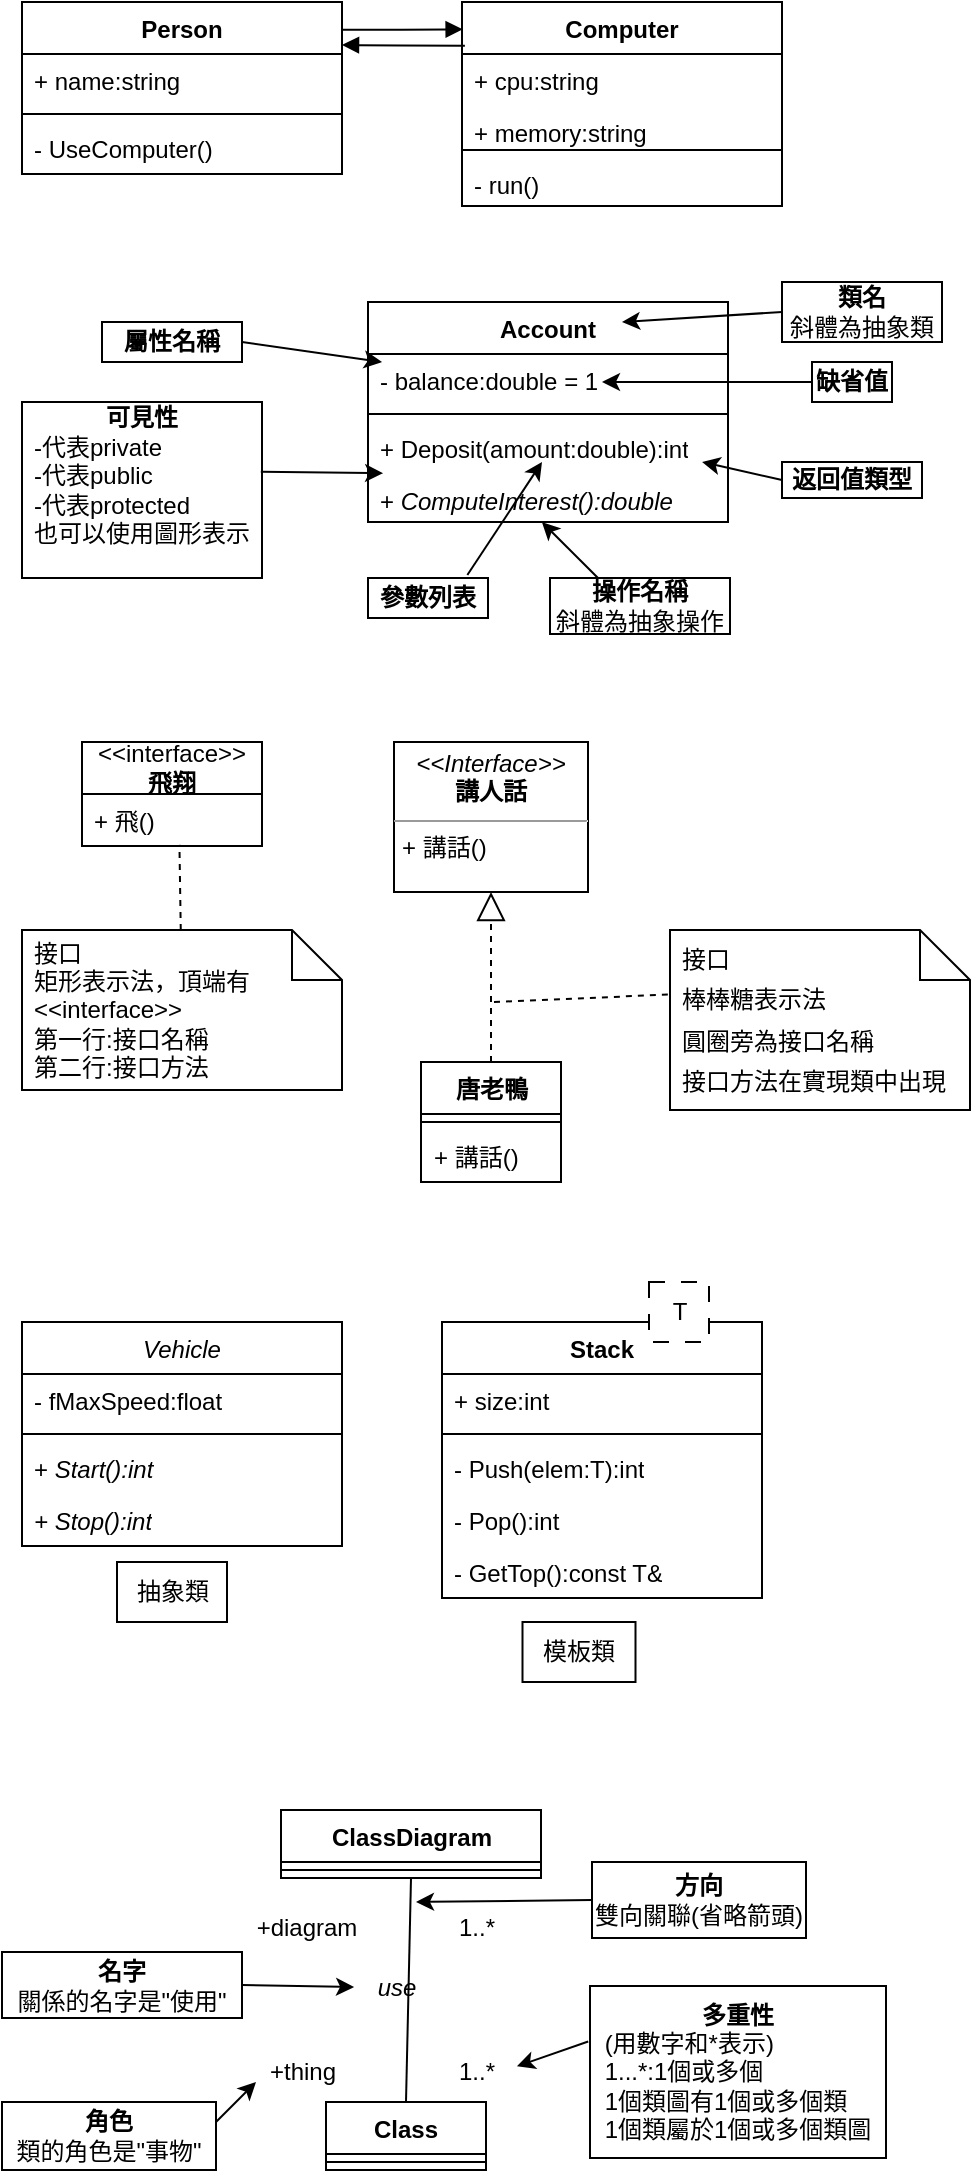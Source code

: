 <mxfile version="22.0.8" type="google">
  <diagram name="第 1 页" id="3IfY_D_FFqPhEM_dSeU6">
    <mxGraphModel grid="1" page="1" gridSize="10" guides="1" tooltips="1" connect="1" arrows="1" fold="1" pageScale="1" pageWidth="827" pageHeight="1169" math="0" shadow="0">
      <root>
        <mxCell id="0" />
        <mxCell id="1" parent="0" />
        <mxCell id="l9RdnWYVBiwMJkqfv5St-1" value="Person" style="swimlane;fontStyle=1;align=center;verticalAlign=top;childLayout=stackLayout;horizontal=1;startSize=26;horizontalStack=0;resizeParent=1;resizeParentMax=0;resizeLast=0;collapsible=1;marginBottom=0;whiteSpace=wrap;html=1;" vertex="1" parent="1">
          <mxGeometry x="10" y="20" width="160" height="86" as="geometry" />
        </mxCell>
        <mxCell id="l9RdnWYVBiwMJkqfv5St-2" value="+ name:string" style="text;strokeColor=none;fillColor=none;align=left;verticalAlign=top;spacingLeft=4;spacingRight=4;overflow=hidden;rotatable=0;points=[[0,0.5],[1,0.5]];portConstraint=eastwest;whiteSpace=wrap;html=1;" vertex="1" parent="l9RdnWYVBiwMJkqfv5St-1">
          <mxGeometry y="26" width="160" height="26" as="geometry" />
        </mxCell>
        <mxCell id="l9RdnWYVBiwMJkqfv5St-3" value="" style="line;strokeWidth=1;fillColor=none;align=left;verticalAlign=middle;spacingTop=-1;spacingLeft=3;spacingRight=3;rotatable=0;labelPosition=right;points=[];portConstraint=eastwest;strokeColor=inherit;" vertex="1" parent="l9RdnWYVBiwMJkqfv5St-1">
          <mxGeometry y="52" width="160" height="8" as="geometry" />
        </mxCell>
        <mxCell id="l9RdnWYVBiwMJkqfv5St-4" value="- UseComputer()" style="text;strokeColor=none;fillColor=none;align=left;verticalAlign=top;spacingLeft=4;spacingRight=4;overflow=hidden;rotatable=0;points=[[0,0.5],[1,0.5]];portConstraint=eastwest;whiteSpace=wrap;html=1;" vertex="1" parent="l9RdnWYVBiwMJkqfv5St-1">
          <mxGeometry y="60" width="160" height="26" as="geometry" />
        </mxCell>
        <mxCell id="l9RdnWYVBiwMJkqfv5St-5" value="Computer" style="swimlane;fontStyle=1;align=center;verticalAlign=top;childLayout=stackLayout;horizontal=1;startSize=26;horizontalStack=0;resizeParent=1;resizeParentMax=0;resizeLast=0;collapsible=1;marginBottom=0;whiteSpace=wrap;html=1;" vertex="1" parent="1">
          <mxGeometry x="230" y="20" width="160" height="102" as="geometry" />
        </mxCell>
        <mxCell id="l9RdnWYVBiwMJkqfv5St-6" value="+ cpu:string" style="text;strokeColor=none;fillColor=none;align=left;verticalAlign=top;spacingLeft=4;spacingRight=4;overflow=hidden;rotatable=0;points=[[0,0.5],[1,0.5]];portConstraint=eastwest;whiteSpace=wrap;html=1;" vertex="1" parent="l9RdnWYVBiwMJkqfv5St-5">
          <mxGeometry y="26" width="160" height="26" as="geometry" />
        </mxCell>
        <mxCell id="l9RdnWYVBiwMJkqfv5St-9" value="+ memory:string" style="text;strokeColor=none;fillColor=none;align=left;verticalAlign=top;spacingLeft=4;spacingRight=4;overflow=hidden;rotatable=0;points=[[0,0.5],[1,0.5]];portConstraint=eastwest;whiteSpace=wrap;html=1;" vertex="1" parent="l9RdnWYVBiwMJkqfv5St-5">
          <mxGeometry y="52" width="160" height="18" as="geometry" />
        </mxCell>
        <mxCell id="l9RdnWYVBiwMJkqfv5St-7" value="" style="line;strokeWidth=1;fillColor=none;align=left;verticalAlign=middle;spacingTop=-1;spacingLeft=3;spacingRight=3;rotatable=0;labelPosition=right;points=[];portConstraint=eastwest;strokeColor=inherit;" vertex="1" parent="l9RdnWYVBiwMJkqfv5St-5">
          <mxGeometry y="70" width="160" height="8" as="geometry" />
        </mxCell>
        <mxCell id="l9RdnWYVBiwMJkqfv5St-8" value="- run()" style="text;strokeColor=none;fillColor=none;align=left;verticalAlign=top;spacingLeft=4;spacingRight=4;overflow=hidden;rotatable=0;points=[[0,0.5],[1,0.5]];portConstraint=eastwest;whiteSpace=wrap;html=1;" vertex="1" parent="l9RdnWYVBiwMJkqfv5St-5">
          <mxGeometry y="78" width="160" height="24" as="geometry" />
        </mxCell>
        <mxCell id="l9RdnWYVBiwMJkqfv5St-13" value="Account" style="swimlane;fontStyle=1;align=center;verticalAlign=top;childLayout=stackLayout;horizontal=1;startSize=26;horizontalStack=0;resizeParent=1;resizeParentMax=0;resizeLast=0;collapsible=1;marginBottom=0;whiteSpace=wrap;html=1;" vertex="1" parent="1">
          <mxGeometry x="183" y="170" width="180" height="110" as="geometry" />
        </mxCell>
        <mxCell id="l9RdnWYVBiwMJkqfv5St-14" value="- balance:double = 1" style="text;strokeColor=none;fillColor=none;align=left;verticalAlign=top;spacingLeft=4;spacingRight=4;overflow=hidden;rotatable=0;points=[[0,0.5],[1,0.5]];portConstraint=eastwest;whiteSpace=wrap;html=1;" vertex="1" parent="l9RdnWYVBiwMJkqfv5St-13">
          <mxGeometry y="26" width="180" height="26" as="geometry" />
        </mxCell>
        <mxCell id="l9RdnWYVBiwMJkqfv5St-15" value="" style="line;strokeWidth=1;fillColor=none;align=left;verticalAlign=middle;spacingTop=-1;spacingLeft=3;spacingRight=3;rotatable=0;labelPosition=right;points=[];portConstraint=eastwest;strokeColor=inherit;" vertex="1" parent="l9RdnWYVBiwMJkqfv5St-13">
          <mxGeometry y="52" width="180" height="8" as="geometry" />
        </mxCell>
        <mxCell id="l9RdnWYVBiwMJkqfv5St-16" value="+ Deposit(amount:double):int" style="text;strokeColor=none;fillColor=none;align=left;verticalAlign=top;spacingLeft=4;spacingRight=4;overflow=hidden;rotatable=0;points=[[0,0.5],[1,0.5]];portConstraint=eastwest;whiteSpace=wrap;html=1;" vertex="1" parent="l9RdnWYVBiwMJkqfv5St-13">
          <mxGeometry y="60" width="180" height="26" as="geometry" />
        </mxCell>
        <mxCell id="l9RdnWYVBiwMJkqfv5St-23" value="" style="endArrow=classic;html=1;rounded=0;exitX=0.828;exitY=-0.074;exitDx=0;exitDy=0;exitPerimeter=0;" edge="1" parent="l9RdnWYVBiwMJkqfv5St-13" source="l9RdnWYVBiwMJkqfv5St-22">
          <mxGeometry width="50" height="50" relative="1" as="geometry">
            <mxPoint x="37" y="130" as="sourcePoint" />
            <mxPoint x="87" y="80" as="targetPoint" />
          </mxGeometry>
        </mxCell>
        <mxCell id="l9RdnWYVBiwMJkqfv5St-25" value="" style="endArrow=classic;html=1;rounded=0;entryX=0.483;entryY=1;entryDx=0;entryDy=0;entryPerimeter=0;" edge="1" parent="l9RdnWYVBiwMJkqfv5St-13" target="l9RdnWYVBiwMJkqfv5St-17">
          <mxGeometry width="50" height="50" relative="1" as="geometry">
            <mxPoint x="117" y="140" as="sourcePoint" />
            <mxPoint x="167" y="90" as="targetPoint" />
          </mxGeometry>
        </mxCell>
        <mxCell id="l9RdnWYVBiwMJkqfv5St-17" value="+ &lt;i&gt;ComputeInterest():double&lt;/i&gt;" style="text;strokeColor=none;fillColor=none;align=left;verticalAlign=top;spacingLeft=4;spacingRight=4;overflow=hidden;rotatable=0;points=[[0,0.5],[1,0.5]];portConstraint=eastwest;whiteSpace=wrap;html=1;" vertex="1" parent="l9RdnWYVBiwMJkqfv5St-13">
          <mxGeometry y="86" width="180" height="24" as="geometry" />
        </mxCell>
        <mxCell id="l9RdnWYVBiwMJkqfv5St-18" value="&lt;b&gt;屬性名稱&lt;/b&gt;" style="rounded=0;whiteSpace=wrap;html=1;" vertex="1" parent="1">
          <mxGeometry x="50" y="180" width="70" height="20" as="geometry" />
        </mxCell>
        <mxCell id="l9RdnWYVBiwMJkqfv5St-19" value="" style="endArrow=classic;html=1;rounded=0;exitX=1;exitY=0.5;exitDx=0;exitDy=0;entryX=0.039;entryY=0.154;entryDx=0;entryDy=0;entryPerimeter=0;" edge="1" parent="1" source="l9RdnWYVBiwMJkqfv5St-18" target="l9RdnWYVBiwMJkqfv5St-14">
          <mxGeometry width="50" height="50" relative="1" as="geometry">
            <mxPoint x="180" y="260" as="sourcePoint" />
            <mxPoint x="200" y="200" as="targetPoint" />
          </mxGeometry>
        </mxCell>
        <mxCell id="l9RdnWYVBiwMJkqfv5St-20" value="&lt;b&gt;可見性&lt;/b&gt;&lt;br&gt;&lt;div style=&quot;font-weight: bold; text-align: left;&quot;&gt;&lt;span style=&quot;background-color: initial; font-weight: normal;&quot;&gt;-代表private&lt;/span&gt;&lt;/div&gt;&lt;div style=&quot;text-align: left;&quot;&gt;&lt;span style=&quot;border-color: var(--border-color); text-align: center;&quot;&gt;&lt;div style=&quot;border-color: var(--border-color); text-align: left;&quot;&gt;-代表public&lt;/div&gt;&lt;div style=&quot;&quot;&gt;&lt;span style=&quot;border-color: var(--border-color); background-color: initial;&quot;&gt;&lt;span style=&quot;font-weight: normal; border-color: var(--border-color);&quot;&gt;&lt;div style=&quot;border-color: var(--border-color); text-align: left;&quot;&gt;-代表protected&lt;/div&gt;&lt;div style=&quot;border-color: var(--border-color); text-align: left;&quot;&gt;也可以使用圖形表示&lt;/div&gt;&lt;div&gt;&lt;span style=&quot;border-color: var(--border-color); background-color: initial; font-weight: normal;&quot;&gt;&lt;br&gt;&lt;/span&gt;&lt;/div&gt;&lt;/span&gt;&lt;/span&gt;&lt;/div&gt;&lt;/span&gt;&lt;/div&gt;" style="rounded=0;whiteSpace=wrap;html=1;" vertex="1" parent="1">
          <mxGeometry x="10" y="220" width="120" height="88" as="geometry" />
        </mxCell>
        <mxCell id="l9RdnWYVBiwMJkqfv5St-21" value="" style="endArrow=classic;html=1;rounded=0;exitX=0.995;exitY=0.396;exitDx=0;exitDy=0;entryX=0.042;entryY=0.985;entryDx=0;entryDy=0;entryPerimeter=0;exitPerimeter=0;" edge="1" parent="1" source="l9RdnWYVBiwMJkqfv5St-20" target="l9RdnWYVBiwMJkqfv5St-16">
          <mxGeometry width="50" height="50" relative="1" as="geometry">
            <mxPoint x="140" y="290" as="sourcePoint" />
            <mxPoint x="190" y="240" as="targetPoint" />
          </mxGeometry>
        </mxCell>
        <mxCell id="l9RdnWYVBiwMJkqfv5St-22" value="&lt;b&gt;參數列表&lt;/b&gt;" style="rounded=0;whiteSpace=wrap;html=1;" vertex="1" parent="1">
          <mxGeometry x="183" y="308" width="60" height="20" as="geometry" />
        </mxCell>
        <mxCell id="l9RdnWYVBiwMJkqfv5St-24" value="&lt;b&gt;操作名稱&lt;/b&gt;&lt;br&gt;斜體為抽象操作" style="rounded=0;whiteSpace=wrap;html=1;" vertex="1" parent="1">
          <mxGeometry x="274" y="308" width="90" height="28" as="geometry" />
        </mxCell>
        <mxCell id="l9RdnWYVBiwMJkqfv5St-26" value="&lt;b&gt;返回值類型&lt;/b&gt;" style="rounded=0;whiteSpace=wrap;html=1;" vertex="1" parent="1">
          <mxGeometry x="390" y="250" width="70" height="18" as="geometry" />
        </mxCell>
        <mxCell id="l9RdnWYVBiwMJkqfv5St-27" value="" style="endArrow=classic;html=1;rounded=0;exitX=0;exitY=0.5;exitDx=0;exitDy=0;entryX=0.928;entryY=0.769;entryDx=0;entryDy=0;entryPerimeter=0;" edge="1" parent="1" source="l9RdnWYVBiwMJkqfv5St-26" target="l9RdnWYVBiwMJkqfv5St-16">
          <mxGeometry width="50" height="50" relative="1" as="geometry">
            <mxPoint x="370" y="290" as="sourcePoint" />
            <mxPoint x="350" y="240" as="targetPoint" />
          </mxGeometry>
        </mxCell>
        <mxCell id="l9RdnWYVBiwMJkqfv5St-28" value="&lt;b&gt;缺省值&lt;/b&gt;" style="rounded=0;whiteSpace=wrap;html=1;" vertex="1" parent="1">
          <mxGeometry x="405" y="200" width="40" height="20" as="geometry" />
        </mxCell>
        <mxCell id="l9RdnWYVBiwMJkqfv5St-29" value="" style="endArrow=classic;html=1;rounded=0;entryX=0.65;entryY=0.538;entryDx=0;entryDy=0;entryPerimeter=0;exitX=0;exitY=0.5;exitDx=0;exitDy=0;" edge="1" parent="1" source="l9RdnWYVBiwMJkqfv5St-28" target="l9RdnWYVBiwMJkqfv5St-14">
          <mxGeometry width="50" height="50" relative="1" as="geometry">
            <mxPoint x="370" y="250" as="sourcePoint" />
            <mxPoint x="420" y="200" as="targetPoint" />
          </mxGeometry>
        </mxCell>
        <mxCell id="l9RdnWYVBiwMJkqfv5St-30" value="&lt;b&gt;類名&lt;/b&gt;&lt;br&gt;斜體為抽象類" style="rounded=0;whiteSpace=wrap;html=1;" vertex="1" parent="1">
          <mxGeometry x="390" y="160" width="80" height="30" as="geometry" />
        </mxCell>
        <mxCell id="l9RdnWYVBiwMJkqfv5St-31" value="" style="endArrow=classic;html=1;rounded=0;exitX=0;exitY=0.5;exitDx=0;exitDy=0;" edge="1" parent="1" source="l9RdnWYVBiwMJkqfv5St-30">
          <mxGeometry width="50" height="50" relative="1" as="geometry">
            <mxPoint x="340" y="200" as="sourcePoint" />
            <mxPoint x="310" y="180" as="targetPoint" />
          </mxGeometry>
        </mxCell>
        <mxCell id="l9RdnWYVBiwMJkqfv5St-32" value="&amp;lt;&amp;lt;interface&amp;gt;&amp;gt;&lt;br&gt;&lt;b&gt;飛翔&lt;/b&gt;" style="swimlane;fontStyle=0;childLayout=stackLayout;horizontal=1;startSize=26;fillColor=none;horizontalStack=0;resizeParent=1;resizeParentMax=0;resizeLast=0;collapsible=1;marginBottom=0;whiteSpace=wrap;html=1;" vertex="1" parent="1">
          <mxGeometry x="40" y="390" width="90" height="52" as="geometry">
            <mxRectangle x="40" y="480" width="110" height="40" as="alternateBounds" />
          </mxGeometry>
        </mxCell>
        <mxCell id="l9RdnWYVBiwMJkqfv5St-33" value="+ 飛()" style="text;strokeColor=none;fillColor=none;align=left;verticalAlign=top;spacingLeft=4;spacingRight=4;overflow=hidden;rotatable=0;points=[[0,0.5],[1,0.5]];portConstraint=eastwest;whiteSpace=wrap;html=1;" vertex="1" parent="1">
          <mxGeometry x="40" y="416" width="140" height="26" as="geometry" />
        </mxCell>
        <mxCell id="l9RdnWYVBiwMJkqfv5St-44" value="" style="endArrow=block;endFill=1;html=1;edgeStyle=orthogonalEdgeStyle;align=left;verticalAlign=top;rounded=0;entryX=0.002;entryY=0.134;entryDx=0;entryDy=0;entryPerimeter=0;exitX=0.997;exitY=0.162;exitDx=0;exitDy=0;exitPerimeter=0;" edge="1" parent="1" source="l9RdnWYVBiwMJkqfv5St-1" target="l9RdnWYVBiwMJkqfv5St-5">
          <mxGeometry x="-1" relative="1" as="geometry">
            <mxPoint x="170" y="59" as="sourcePoint" />
            <mxPoint x="240" y="-51" as="targetPoint" />
          </mxGeometry>
        </mxCell>
        <mxCell id="l9RdnWYVBiwMJkqfv5St-46" value="" style="endArrow=block;endFill=1;html=1;edgeStyle=orthogonalEdgeStyle;align=left;verticalAlign=top;rounded=0;entryX=1;entryY=0.25;entryDx=0;entryDy=0;exitX=0.009;exitY=0.214;exitDx=0;exitDy=0;exitPerimeter=0;" edge="1" parent="1" source="l9RdnWYVBiwMJkqfv5St-5" target="l9RdnWYVBiwMJkqfv5St-1">
          <mxGeometry x="-1" relative="1" as="geometry">
            <mxPoint x="180" y="44" as="sourcePoint" />
            <mxPoint x="240" y="44" as="targetPoint" />
          </mxGeometry>
        </mxCell>
        <mxCell id="l9RdnWYVBiwMJkqfv5St-51" value="&lt;p style=&quot;margin:0px;margin-top:4px;text-align:center;&quot;&gt;&lt;i&gt;&amp;lt;&amp;lt;Interface&amp;gt;&amp;gt;&lt;/i&gt;&lt;br&gt;&lt;b&gt;講人話&lt;/b&gt;&lt;/p&gt;&lt;hr size=&quot;1&quot;&gt;&lt;p style=&quot;margin:0px;margin-left:4px;&quot;&gt;&lt;/p&gt;&lt;p style=&quot;margin:0px;margin-left:4px;&quot;&gt;+ 講話()&lt;/p&gt;" style="verticalAlign=top;align=left;overflow=fill;fontSize=12;fontFamily=Helvetica;html=1;whiteSpace=wrap;" vertex="1" parent="1">
          <mxGeometry x="196" y="390" width="97" height="75" as="geometry" />
        </mxCell>
        <mxCell id="l9RdnWYVBiwMJkqfv5St-52" value="唐老鴨" style="swimlane;fontStyle=1;align=center;verticalAlign=top;childLayout=stackLayout;horizontal=1;startSize=26;horizontalStack=0;resizeParent=1;resizeParentMax=0;resizeLast=0;collapsible=1;marginBottom=0;whiteSpace=wrap;html=1;" vertex="1" parent="1">
          <mxGeometry x="209.5" y="550" width="70" height="60" as="geometry" />
        </mxCell>
        <mxCell id="l9RdnWYVBiwMJkqfv5St-54" value="" style="line;strokeWidth=1;fillColor=none;align=left;verticalAlign=middle;spacingTop=-1;spacingLeft=3;spacingRight=3;rotatable=0;labelPosition=right;points=[];portConstraint=eastwest;strokeColor=inherit;" vertex="1" parent="l9RdnWYVBiwMJkqfv5St-52">
          <mxGeometry y="26" width="70" height="8" as="geometry" />
        </mxCell>
        <mxCell id="l9RdnWYVBiwMJkqfv5St-55" value="+ 講話()" style="text;strokeColor=none;fillColor=none;align=left;verticalAlign=top;spacingLeft=4;spacingRight=4;overflow=hidden;rotatable=0;points=[[0,0.5],[1,0.5]];portConstraint=eastwest;whiteSpace=wrap;html=1;" vertex="1" parent="l9RdnWYVBiwMJkqfv5St-52">
          <mxGeometry y="34" width="70" height="26" as="geometry" />
        </mxCell>
        <mxCell id="l9RdnWYVBiwMJkqfv5St-56" value="" style="endArrow=block;dashed=1;endFill=0;endSize=12;html=1;rounded=0;entryX=0.5;entryY=1;entryDx=0;entryDy=0;exitX=0.5;exitY=0;exitDx=0;exitDy=0;" edge="1" parent="1" source="l9RdnWYVBiwMJkqfv5St-52" target="l9RdnWYVBiwMJkqfv5St-51">
          <mxGeometry width="160" relative="1" as="geometry">
            <mxPoint x="186" y="510" as="sourcePoint" />
            <mxPoint x="346" y="510" as="targetPoint" />
          </mxGeometry>
        </mxCell>
        <mxCell id="l9RdnWYVBiwMJkqfv5St-59" value="" style="endArrow=none;dashed=1;html=1;rounded=0;entryX=0.004;entryY=0.358;entryDx=0;entryDy=0;entryPerimeter=0;" edge="1" parent="1" target="6F5bN1f3xIOmSvpIw9iG-6">
          <mxGeometry width="50" height="50" relative="1" as="geometry">
            <mxPoint x="246" y="520" as="sourcePoint" />
            <mxPoint x="325.1" y="518.79" as="targetPoint" />
          </mxGeometry>
        </mxCell>
        <mxCell id="l9RdnWYVBiwMJkqfv5St-60" value="&lt;span style=&quot;font-weight: normal;&quot;&gt;&lt;i&gt;Vehicle&lt;/i&gt;&lt;/span&gt;" style="swimlane;fontStyle=1;align=center;verticalAlign=top;childLayout=stackLayout;horizontal=1;startSize=26;horizontalStack=0;resizeParent=1;resizeParentMax=0;resizeLast=0;collapsible=1;marginBottom=0;whiteSpace=wrap;html=1;" vertex="1" parent="1">
          <mxGeometry x="10" y="680" width="160" height="112" as="geometry" />
        </mxCell>
        <mxCell id="l9RdnWYVBiwMJkqfv5St-61" value="- fMaxSpeed:float" style="text;strokeColor=none;fillColor=none;align=left;verticalAlign=top;spacingLeft=4;spacingRight=4;overflow=hidden;rotatable=0;points=[[0,0.5],[1,0.5]];portConstraint=eastwest;whiteSpace=wrap;html=1;" vertex="1" parent="l9RdnWYVBiwMJkqfv5St-60">
          <mxGeometry y="26" width="160" height="26" as="geometry" />
        </mxCell>
        <mxCell id="l9RdnWYVBiwMJkqfv5St-62" value="" style="line;strokeWidth=1;fillColor=none;align=left;verticalAlign=middle;spacingTop=-1;spacingLeft=3;spacingRight=3;rotatable=0;labelPosition=right;points=[];portConstraint=eastwest;strokeColor=inherit;" vertex="1" parent="l9RdnWYVBiwMJkqfv5St-60">
          <mxGeometry y="52" width="160" height="8" as="geometry" />
        </mxCell>
        <mxCell id="l9RdnWYVBiwMJkqfv5St-63" value="+ &lt;i&gt;Start():int&lt;/i&gt;&lt;i&gt;&lt;br&gt;&lt;/i&gt;" style="text;strokeColor=none;fillColor=none;align=left;verticalAlign=top;spacingLeft=4;spacingRight=4;overflow=hidden;rotatable=0;points=[[0,0.5],[1,0.5]];portConstraint=eastwest;whiteSpace=wrap;html=1;" vertex="1" parent="l9RdnWYVBiwMJkqfv5St-60">
          <mxGeometry y="60" width="160" height="26" as="geometry" />
        </mxCell>
        <mxCell id="l9RdnWYVBiwMJkqfv5St-64" value="&lt;i&gt;+ Stop():int&lt;br&gt;&lt;/i&gt;" style="text;strokeColor=none;fillColor=none;align=left;verticalAlign=top;spacingLeft=4;spacingRight=4;overflow=hidden;rotatable=0;points=[[0,0.5],[1,0.5]];portConstraint=eastwest;whiteSpace=wrap;html=1;" vertex="1" parent="l9RdnWYVBiwMJkqfv5St-60">
          <mxGeometry y="86" width="160" height="26" as="geometry" />
        </mxCell>
        <mxCell id="l9RdnWYVBiwMJkqfv5St-65" value="抽象類" style="rounded=0;whiteSpace=wrap;html=1;" vertex="1" parent="1">
          <mxGeometry x="57.5" y="800" width="55" height="30" as="geometry" />
        </mxCell>
        <mxCell id="l9RdnWYVBiwMJkqfv5St-67" value="" style="endArrow=none;dashed=1;html=1;rounded=0;entryX=0.348;entryY=0.978;entryDx=0;entryDy=0;entryPerimeter=0;" edge="1" parent="1" source="6F5bN1f3xIOmSvpIw9iG-2" target="l9RdnWYVBiwMJkqfv5St-33">
          <mxGeometry width="50" height="50" relative="1" as="geometry">
            <mxPoint x="90" y="480" as="sourcePoint" />
            <mxPoint x="140" y="500" as="targetPoint" />
          </mxGeometry>
        </mxCell>
        <mxCell id="l9RdnWYVBiwMJkqfv5St-75" value="Stack" style="swimlane;fontStyle=1;align=center;verticalAlign=top;childLayout=stackLayout;horizontal=1;startSize=26;horizontalStack=0;resizeParent=1;resizeParentMax=0;resizeLast=0;collapsible=1;marginBottom=0;whiteSpace=wrap;html=1;" vertex="1" parent="1">
          <mxGeometry x="220" y="680" width="160" height="138" as="geometry" />
        </mxCell>
        <mxCell id="l9RdnWYVBiwMJkqfv5St-76" value="+ size:int" style="text;strokeColor=none;fillColor=none;align=left;verticalAlign=top;spacingLeft=4;spacingRight=4;overflow=hidden;rotatable=0;points=[[0,0.5],[1,0.5]];portConstraint=eastwest;whiteSpace=wrap;html=1;" vertex="1" parent="l9RdnWYVBiwMJkqfv5St-75">
          <mxGeometry y="26" width="160" height="26" as="geometry" />
        </mxCell>
        <mxCell id="l9RdnWYVBiwMJkqfv5St-77" value="" style="line;strokeWidth=1;fillColor=none;align=left;verticalAlign=middle;spacingTop=-1;spacingLeft=3;spacingRight=3;rotatable=0;labelPosition=right;points=[];portConstraint=eastwest;strokeColor=inherit;" vertex="1" parent="l9RdnWYVBiwMJkqfv5St-75">
          <mxGeometry y="52" width="160" height="8" as="geometry" />
        </mxCell>
        <mxCell id="l9RdnWYVBiwMJkqfv5St-78" value="- Push(elem:T):int" style="text;strokeColor=none;fillColor=none;align=left;verticalAlign=top;spacingLeft=4;spacingRight=4;overflow=hidden;rotatable=0;points=[[0,0.5],[1,0.5]];portConstraint=eastwest;whiteSpace=wrap;html=1;" vertex="1" parent="l9RdnWYVBiwMJkqfv5St-75">
          <mxGeometry y="60" width="160" height="26" as="geometry" />
        </mxCell>
        <mxCell id="l9RdnWYVBiwMJkqfv5St-79" value="- Pop():int" style="text;strokeColor=none;fillColor=none;align=left;verticalAlign=top;spacingLeft=4;spacingRight=4;overflow=hidden;rotatable=0;points=[[0,0.5],[1,0.5]];portConstraint=eastwest;whiteSpace=wrap;html=1;" vertex="1" parent="l9RdnWYVBiwMJkqfv5St-75">
          <mxGeometry y="86" width="160" height="26" as="geometry" />
        </mxCell>
        <mxCell id="l9RdnWYVBiwMJkqfv5St-80" value="- GetTop():const T&amp;amp;" style="text;strokeColor=none;fillColor=none;align=left;verticalAlign=top;spacingLeft=4;spacingRight=4;overflow=hidden;rotatable=0;points=[[0,0.5],[1,0.5]];portConstraint=eastwest;whiteSpace=wrap;html=1;" vertex="1" parent="l9RdnWYVBiwMJkqfv5St-75">
          <mxGeometry y="112" width="160" height="26" as="geometry" />
        </mxCell>
        <mxCell id="l9RdnWYVBiwMJkqfv5St-81" value="模板類" style="rounded=0;whiteSpace=wrap;html=1;" vertex="1" parent="1">
          <mxGeometry x="260.25" y="830" width="56.5" height="30" as="geometry" />
        </mxCell>
        <mxCell id="l9RdnWYVBiwMJkqfv5St-82" value="T" style="rounded=0;whiteSpace=wrap;html=1;glass=0;dashed=1;dashPattern=8 8;" vertex="1" parent="1">
          <mxGeometry x="323.5" y="660" width="30" height="30" as="geometry" />
        </mxCell>
        <mxCell id="l9RdnWYVBiwMJkqfv5St-83" value="Class" style="swimlane;fontStyle=1;align=center;verticalAlign=top;childLayout=stackLayout;horizontal=1;startSize=26;horizontalStack=0;resizeParent=1;resizeParentMax=0;resizeLast=0;collapsible=1;marginBottom=0;whiteSpace=wrap;html=1;" vertex="1" parent="1">
          <mxGeometry x="162" y="1070" width="80" height="34" as="geometry" />
        </mxCell>
        <mxCell id="l9RdnWYVBiwMJkqfv5St-85" value="" style="line;strokeWidth=1;fillColor=none;align=left;verticalAlign=middle;spacingTop=-1;spacingLeft=3;spacingRight=3;rotatable=0;labelPosition=right;points=[];portConstraint=eastwest;strokeColor=inherit;" vertex="1" parent="l9RdnWYVBiwMJkqfv5St-83">
          <mxGeometry y="26" width="80" height="8" as="geometry" />
        </mxCell>
        <mxCell id="l9RdnWYVBiwMJkqfv5St-87" value="ClassDiagram" style="swimlane;fontStyle=1;align=center;verticalAlign=top;childLayout=stackLayout;horizontal=1;startSize=26;horizontalStack=0;resizeParent=1;resizeParentMax=0;resizeLast=0;collapsible=1;marginBottom=0;whiteSpace=wrap;html=1;" vertex="1" parent="1">
          <mxGeometry x="139.5" y="924" width="130" height="34" as="geometry" />
        </mxCell>
        <mxCell id="l9RdnWYVBiwMJkqfv5St-89" value="" style="line;strokeWidth=1;fillColor=none;align=left;verticalAlign=middle;spacingTop=-1;spacingLeft=3;spacingRight=3;rotatable=0;labelPosition=right;points=[];portConstraint=eastwest;strokeColor=inherit;" vertex="1" parent="l9RdnWYVBiwMJkqfv5St-87">
          <mxGeometry y="26" width="130" height="8" as="geometry" />
        </mxCell>
        <mxCell id="l9RdnWYVBiwMJkqfv5St-93" value="" style="endArrow=none;html=1;rounded=0;entryX=0.5;entryY=1;entryDx=0;entryDy=0;exitX=0.5;exitY=0;exitDx=0;exitDy=0;" edge="1" parent="1" source="l9RdnWYVBiwMJkqfv5St-83" target="l9RdnWYVBiwMJkqfv5St-87">
          <mxGeometry width="50" height="50" relative="1" as="geometry">
            <mxPoint x="87" y="1070" as="sourcePoint" />
            <mxPoint x="137" y="1020" as="targetPoint" />
          </mxGeometry>
        </mxCell>
        <mxCell id="l9RdnWYVBiwMJkqfv5St-94" value="&lt;i&gt;use&lt;/i&gt;" style="text;html=1;align=center;verticalAlign=middle;resizable=0;points=[];autosize=1;strokeColor=none;fillColor=none;" vertex="1" parent="1">
          <mxGeometry x="177" y="998" width="40" height="30" as="geometry" />
        </mxCell>
        <mxCell id="l9RdnWYVBiwMJkqfv5St-95" value="+diagram" style="text;html=1;align=center;verticalAlign=middle;resizable=0;points=[];autosize=1;strokeColor=none;fillColor=none;" vertex="1" parent="1">
          <mxGeometry x="117" y="968" width="70" height="30" as="geometry" />
        </mxCell>
        <mxCell id="l9RdnWYVBiwMJkqfv5St-96" value="+thing" style="text;html=1;align=center;verticalAlign=middle;resizable=0;points=[];autosize=1;strokeColor=none;fillColor=none;" vertex="1" parent="1">
          <mxGeometry x="120" y="1040" width="60" height="30" as="geometry" />
        </mxCell>
        <mxCell id="l9RdnWYVBiwMJkqfv5St-97" value="1..*" style="text;html=1;align=center;verticalAlign=middle;resizable=0;points=[];autosize=1;strokeColor=none;fillColor=none;" vertex="1" parent="1">
          <mxGeometry x="217" y="968" width="40" height="30" as="geometry" />
        </mxCell>
        <mxCell id="l9RdnWYVBiwMJkqfv5St-98" value="1..*" style="text;html=1;align=center;verticalAlign=middle;resizable=0;points=[];autosize=1;strokeColor=none;fillColor=none;" vertex="1" parent="1">
          <mxGeometry x="217" y="1040" width="40" height="30" as="geometry" />
        </mxCell>
        <mxCell id="l9RdnWYVBiwMJkqfv5St-99" value="&lt;b&gt;名字&lt;/b&gt;&lt;br&gt;關係的名字是&quot;使用&quot;" style="rounded=0;whiteSpace=wrap;html=1;" vertex="1" parent="1">
          <mxGeometry y="995" width="120" height="33" as="geometry" />
        </mxCell>
        <mxCell id="l9RdnWYVBiwMJkqfv5St-100" value="&lt;b&gt;角色&lt;/b&gt;&lt;br&gt;類的角色是&quot;事物&quot;" style="whiteSpace=wrap;html=1;" vertex="1" parent="1">
          <mxGeometry y="1070" width="107" height="34" as="geometry" />
        </mxCell>
        <mxCell id="l9RdnWYVBiwMJkqfv5St-101" value="" style="endArrow=classic;html=1;rounded=0;exitX=1;exitY=0.5;exitDx=0;exitDy=0;entryX=-0.024;entryY=0.484;entryDx=0;entryDy=0;entryPerimeter=0;" edge="1" parent="1" source="l9RdnWYVBiwMJkqfv5St-99" target="l9RdnWYVBiwMJkqfv5St-94">
          <mxGeometry width="50" height="50" relative="1" as="geometry">
            <mxPoint x="137" y="1050" as="sourcePoint" />
            <mxPoint x="187" y="1000" as="targetPoint" />
          </mxGeometry>
        </mxCell>
        <mxCell id="l9RdnWYVBiwMJkqfv5St-102" value="" style="endArrow=classic;html=1;rounded=0;" edge="1" parent="1">
          <mxGeometry width="50" height="50" relative="1" as="geometry">
            <mxPoint x="107" y="1080" as="sourcePoint" />
            <mxPoint x="127" y="1060" as="targetPoint" />
          </mxGeometry>
        </mxCell>
        <mxCell id="l9RdnWYVBiwMJkqfv5St-103" value="&lt;b&gt;方向&lt;/b&gt;&lt;br&gt;雙向關聯(省略箭頭)" style="rounded=0;whiteSpace=wrap;html=1;" vertex="1" parent="1">
          <mxGeometry x="295" y="950" width="107" height="38" as="geometry" />
        </mxCell>
        <mxCell id="l9RdnWYVBiwMJkqfv5St-104" value="" style="endArrow=classic;html=1;rounded=0;exitX=0;exitY=0.5;exitDx=0;exitDy=0;" edge="1" parent="1" source="l9RdnWYVBiwMJkqfv5St-103">
          <mxGeometry width="50" height="50" relative="1" as="geometry">
            <mxPoint x="237" y="1030" as="sourcePoint" />
            <mxPoint x="207" y="970" as="targetPoint" />
          </mxGeometry>
        </mxCell>
        <mxCell id="l9RdnWYVBiwMJkqfv5St-105" value="&lt;b&gt;多重性&lt;/b&gt;&lt;br&gt;&lt;div style=&quot;text-align: left;&quot;&gt;&lt;span style=&quot;background-color: initial;&quot;&gt;(用數字和*表示)&lt;/span&gt;&lt;/div&gt;&lt;div style=&quot;text-align: left;&quot;&gt;&lt;span style=&quot;background-color: initial;&quot;&gt;1...*:1個或多個&lt;/span&gt;&lt;/div&gt;&lt;div style=&quot;text-align: left;&quot;&gt;&lt;span style=&quot;background-color: initial;&quot;&gt;1個類圖有1個或多個類&lt;/span&gt;&lt;/div&gt;&lt;div style=&quot;text-align: left;&quot;&gt;&lt;span style=&quot;background-color: initial;&quot;&gt;1個類屬於1個或多個類圖&lt;/span&gt;&lt;/div&gt;" style="rounded=0;whiteSpace=wrap;html=1;" vertex="1" parent="1">
          <mxGeometry x="294" y="1012" width="148" height="86" as="geometry" />
        </mxCell>
        <mxCell id="l9RdnWYVBiwMJkqfv5St-106" value="" style="endArrow=classic;html=1;rounded=0;entryX=1.012;entryY=0.405;entryDx=0;entryDy=0;entryPerimeter=0;exitX=-0.006;exitY=0.323;exitDx=0;exitDy=0;exitPerimeter=0;" edge="1" parent="1" source="l9RdnWYVBiwMJkqfv5St-105" target="l9RdnWYVBiwMJkqfv5St-98">
          <mxGeometry width="50" height="50" relative="1" as="geometry">
            <mxPoint x="237" y="1090" as="sourcePoint" />
            <mxPoint x="287" y="1040" as="targetPoint" />
          </mxGeometry>
        </mxCell>
        <mxCell id="6F5bN1f3xIOmSvpIw9iG-1" value="" style="shape=note2;size=25;childLayout=stackLayout;horizontalStack=0;resizeParent=1;resizeParentMax=0;resizeLast=0;collapsible=0;marginBottom=0;html=1;container=1;" vertex="1" parent="1">
          <mxGeometry x="10" y="484" width="160" height="80" as="geometry" />
        </mxCell>
        <mxCell id="6F5bN1f3xIOmSvpIw9iG-2" value="接口&lt;br style=&quot;border-color: var(--border-color);&quot;&gt;矩形表示法，頂端有&amp;lt;&amp;lt;interface&amp;gt;&amp;gt;&lt;br style=&quot;border-color: var(--border-color);&quot;&gt;&lt;span style=&quot;border-color: var(--border-color);&quot;&gt;第一行:接口名稱&lt;/span&gt;&lt;br style=&quot;border-color: var(--border-color);&quot;&gt;&lt;span style=&quot;border-color: var(--border-color);&quot;&gt;第二行:接口方法&lt;/span&gt;" style="text;html=1;strokeColor=none;fillColor=none;align=left;verticalAlign=middle;spacingLeft=4;spacingRight=4;overflow=hidden;rotatable=0;points=[[0,0.5],[1,0.5]];portConstraint=eastwest;whiteSpace=wrap;" vertex="1" parent="6F5bN1f3xIOmSvpIw9iG-1">
          <mxGeometry width="160" height="80" as="geometry" />
        </mxCell>
        <mxCell id="6F5bN1f3xIOmSvpIw9iG-5" value="" style="shape=note2;size=25;childLayout=stackLayout;horizontalStack=0;resizeParent=1;resizeParentMax=0;resizeLast=0;collapsible=0;marginBottom=0;html=1;container=1;" vertex="1" parent="1">
          <mxGeometry x="334" y="484" width="150" height="90" as="geometry" />
        </mxCell>
        <mxCell id="6F5bN1f3xIOmSvpIw9iG-6" value="&lt;span style=&quot;background-color: initial;&quot;&gt;接口&lt;/span&gt;&lt;br&gt;&lt;p style=&quot;border-color: var(--border-color); margin: 6px 0px 0px;&quot;&gt;棒棒糖表示法&lt;/p&gt;&lt;p style=&quot;border-color: var(--border-color); margin: 6px 0px 0px;&quot;&gt;圓圈旁為接口名稱&lt;/p&gt;&lt;p style=&quot;border-color: var(--border-color); margin: 6px 0px 0px;&quot;&gt;接口方法在實現類中出現&lt;/p&gt;" style="text;html=1;strokeColor=none;fillColor=none;align=left;verticalAlign=middle;spacingLeft=4;spacingRight=4;overflow=hidden;rotatable=0;points=[[0,0.5],[1,0.5]];portConstraint=eastwest;whiteSpace=wrap;" vertex="1" parent="6F5bN1f3xIOmSvpIw9iG-5">
          <mxGeometry width="150" height="90" as="geometry" />
        </mxCell>
      </root>
    </mxGraphModel>
  </diagram>
</mxfile>
